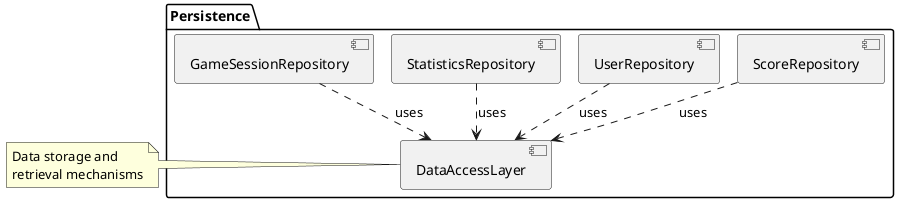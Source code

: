 @startuml Persistence Package
!pragma layout smetana

package "Persistence" {
    [ScoreRepository]
    [UserRepository]
    [StatisticsRepository]
    [GameSessionRepository]
    [DataAccessLayer]
    
    ScoreRepository ..> DataAccessLayer : uses
    UserRepository ..> DataAccessLayer : uses
    StatisticsRepository ..> DataAccessLayer : uses
    GameSessionRepository ..> DataAccessLayer : uses
}

note right : Data storage and \nretrieval mechanisms
@enduml